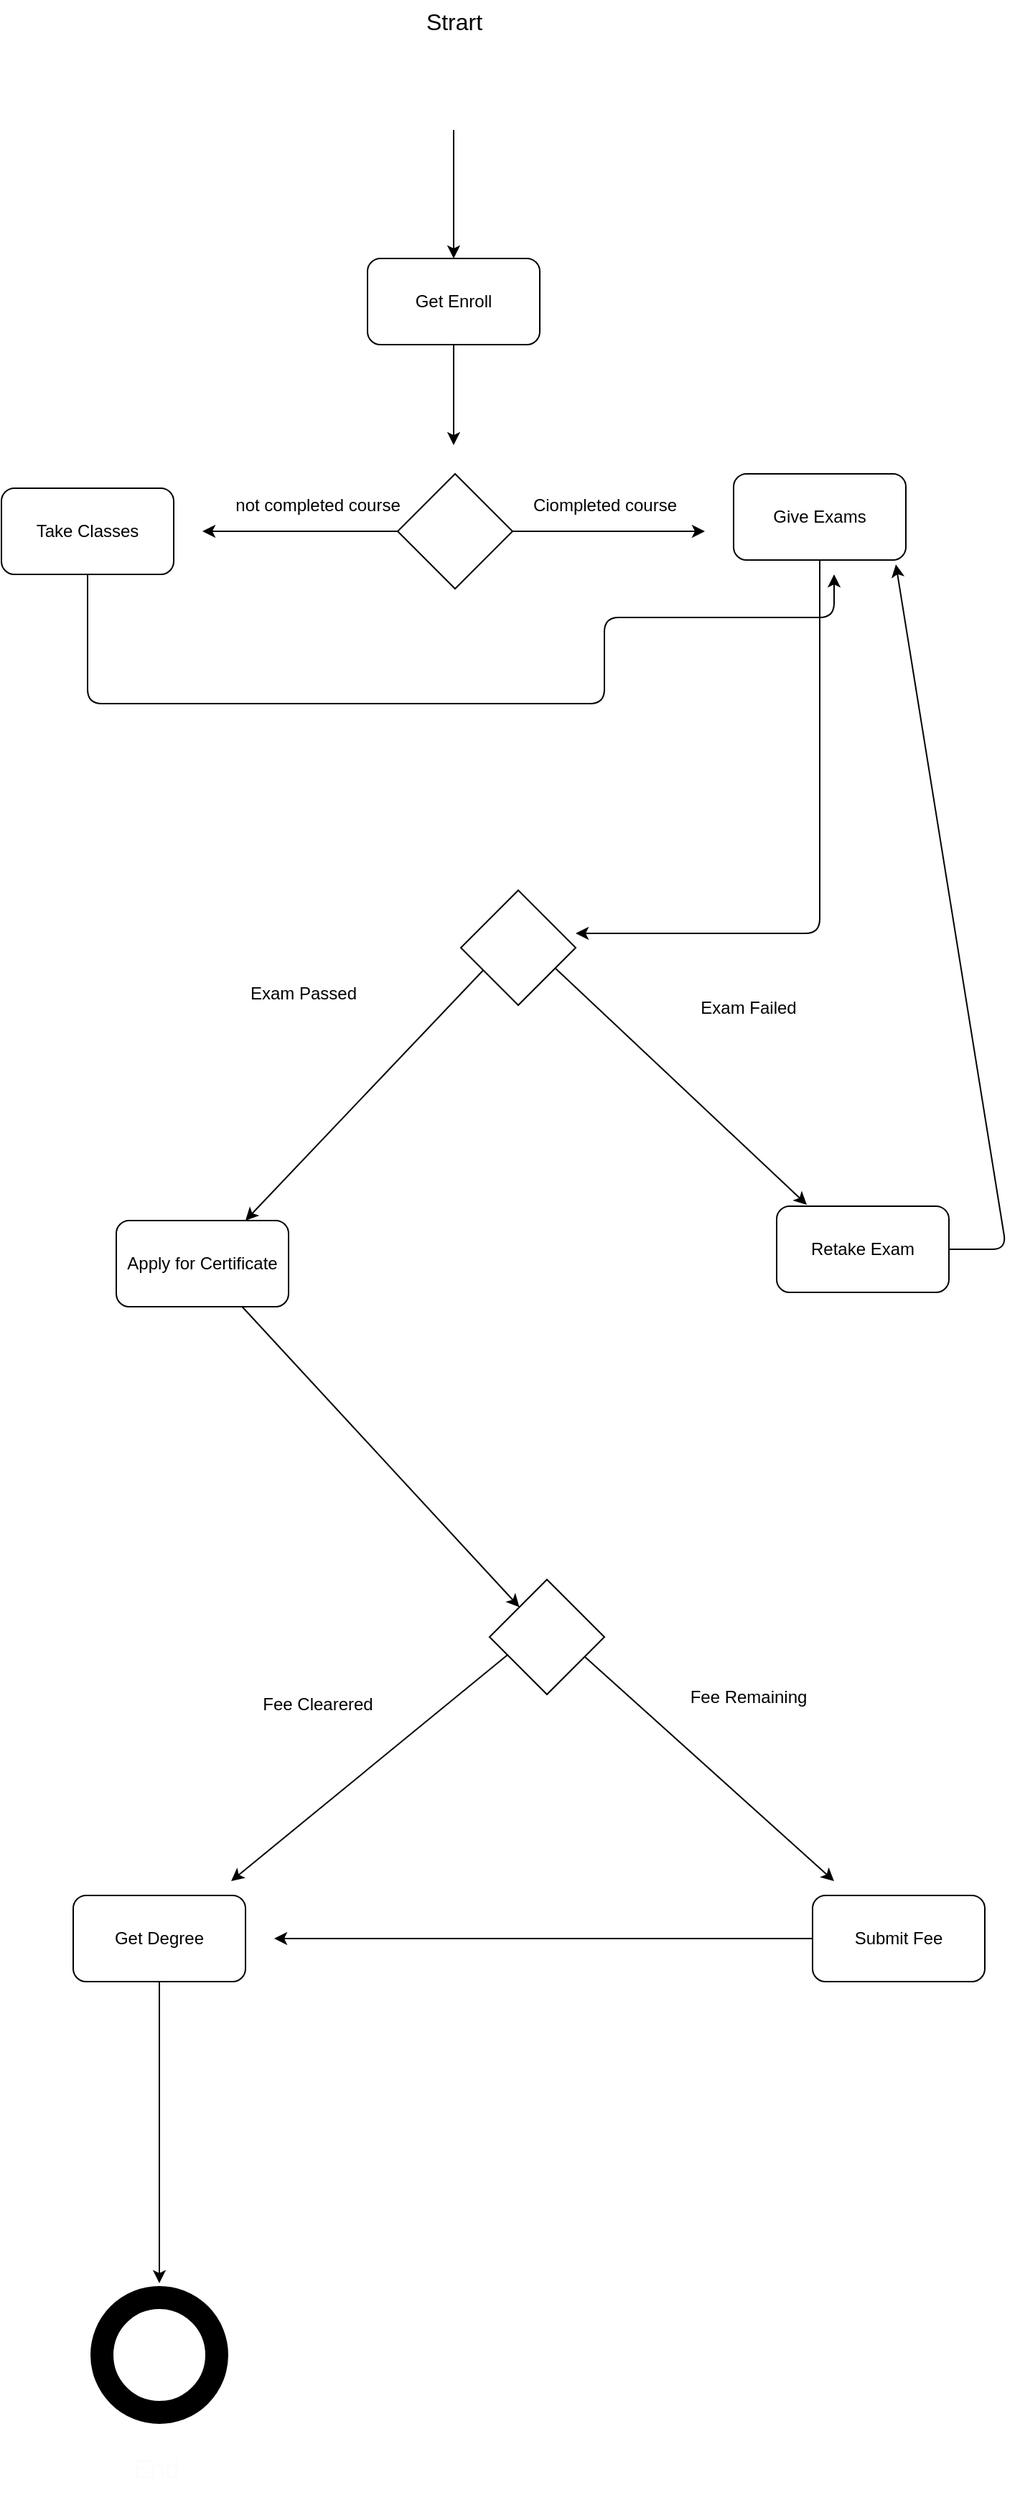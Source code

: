<mxfile>
    <diagram id="4xQPf5nliKBcf_Qfy6Br" name="Page-1">
        <mxGraphModel dx="767" dy="470" grid="1" gridSize="10" guides="1" tooltips="1" connect="1" arrows="1" fold="1" page="1" pageScale="1" pageWidth="850" pageHeight="1100" math="0" shadow="0">
            <root>
                <mxCell id="0"/>
                <mxCell id="1" parent="0"/>
                <mxCell id="24" style="edgeStyle=none;html=1;exitX=0.5;exitY=1;exitDx=0;exitDy=0;fontSize=31;" parent="1" source="2" edge="1">
                    <mxGeometry relative="1" as="geometry">
                        <mxPoint x="435" y="310" as="targetPoint"/>
                    </mxGeometry>
                </mxCell>
                <mxCell id="2" value="Get Enroll" style="rounded=1;whiteSpace=wrap;html=1;" parent="1" vertex="1">
                    <mxGeometry x="375" y="180" width="120" height="60" as="geometry"/>
                </mxCell>
                <mxCell id="33" style="edgeStyle=none;html=1;fontSize=12;" parent="1" source="3" edge="1">
                    <mxGeometry relative="1" as="geometry">
                        <mxPoint x="520" y="650" as="targetPoint"/>
                        <Array as="points">
                            <mxPoint x="690" y="650"/>
                        </Array>
                    </mxGeometry>
                </mxCell>
                <mxCell id="3" value="Give Exams" style="rounded=1;whiteSpace=wrap;html=1;" parent="1" vertex="1">
                    <mxGeometry x="630" y="330" width="120" height="60" as="geometry"/>
                </mxCell>
                <mxCell id="32" style="edgeStyle=none;html=1;fontSize=12;" parent="1" source="4" edge="1">
                    <mxGeometry relative="1" as="geometry">
                        <mxPoint x="700" y="400" as="targetPoint"/>
                        <Array as="points">
                            <mxPoint x="180" y="490"/>
                            <mxPoint x="540" y="490"/>
                            <mxPoint x="540" y="430"/>
                            <mxPoint x="640" y="430"/>
                            <mxPoint x="700" y="430"/>
                        </Array>
                    </mxGeometry>
                </mxCell>
                <mxCell id="4" value="Take Classes" style="rounded=1;whiteSpace=wrap;html=1;" parent="1" vertex="1">
                    <mxGeometry x="120" y="340" width="120" height="60" as="geometry"/>
                </mxCell>
                <mxCell id="45" style="edgeStyle=none;html=1;fontSize=12;" parent="1" source="6" edge="1" target="62">
                    <mxGeometry relative="1" as="geometry">
                        <mxPoint x="450" y="1080" as="targetPoint"/>
                    </mxGeometry>
                </mxCell>
                <mxCell id="6" value="Apply for Certificate" style="rounded=1;whiteSpace=wrap;html=1;" parent="1" vertex="1">
                    <mxGeometry x="200" y="850" width="120" height="60" as="geometry"/>
                </mxCell>
                <mxCell id="44" style="edgeStyle=none;html=1;fontSize=12;entryX=0.942;entryY=1.05;entryDx=0;entryDy=0;entryPerimeter=0;" parent="1" source="7" target="3" edge="1">
                    <mxGeometry relative="1" as="geometry">
                        <mxPoint x="820" y="340" as="targetPoint"/>
                        <Array as="points">
                            <mxPoint x="820" y="870"/>
                        </Array>
                    </mxGeometry>
                </mxCell>
                <mxCell id="7" value="Retake Exam" style="rounded=1;whiteSpace=wrap;html=1;" parent="1" vertex="1">
                    <mxGeometry x="660" y="840" width="120" height="60" as="geometry"/>
                </mxCell>
                <mxCell id="51" style="edgeStyle=none;html=1;fontSize=12;" parent="1" source="8" edge="1">
                    <mxGeometry relative="1" as="geometry">
                        <mxPoint x="310" y="1350" as="targetPoint"/>
                    </mxGeometry>
                </mxCell>
                <mxCell id="8" value="Submit Fee" style="rounded=1;whiteSpace=wrap;html=1;" parent="1" vertex="1">
                    <mxGeometry x="685" y="1320" width="120" height="60" as="geometry"/>
                </mxCell>
                <mxCell id="52" style="edgeStyle=none;html=1;fontSize=12;" parent="1" source="9" edge="1">
                    <mxGeometry relative="1" as="geometry">
                        <mxPoint x="230" y="1590" as="targetPoint"/>
                    </mxGeometry>
                </mxCell>
                <mxCell id="9" value="Get Degree" style="rounded=1;whiteSpace=wrap;html=1;" parent="1" vertex="1">
                    <mxGeometry x="170" y="1320" width="120" height="60" as="geometry"/>
                </mxCell>
                <mxCell id="16" style="edgeStyle=none;html=1;entryX=0.5;entryY=0;entryDx=0;entryDy=0;" parent="1" source="15" target="2" edge="1">
                    <mxGeometry relative="1" as="geometry">
                        <mxPoint x="435" y="140" as="targetPoint"/>
                    </mxGeometry>
                </mxCell>
                <mxCell id="15" value="" style="ellipse;whiteSpace=wrap;html=1;aspect=fixed;fillColor=#FFFFFF;fontColor=#ffffff;strokeColor=#FFFFFF;labelBackgroundColor=none;" parent="1" vertex="1">
                    <mxGeometry x="410" y="40" width="50" height="50" as="geometry"/>
                </mxCell>
                <mxCell id="17" value="Strart" style="text;html=1;align=center;verticalAlign=middle;resizable=0;points=[];autosize=1;strokeColor=none;fillColor=none;fontSize=16;" parent="1" vertex="1">
                    <mxGeometry x="405" width="60" height="30" as="geometry"/>
                </mxCell>
                <mxCell id="25" style="edgeStyle=none;html=1;fontSize=31;" parent="1" edge="1">
                    <mxGeometry relative="1" as="geometry">
                        <mxPoint x="260" y="370" as="targetPoint"/>
                        <mxPoint x="405" y="370" as="sourcePoint"/>
                    </mxGeometry>
                </mxCell>
                <mxCell id="27" style="edgeStyle=none;html=1;fontSize=31;exitX=1;exitY=0.5;exitDx=0;exitDy=0;" parent="1" source="59" edge="1">
                    <mxGeometry relative="1" as="geometry">
                        <mxPoint x="610" y="370" as="targetPoint"/>
                        <mxPoint x="485" y="370" as="sourcePoint"/>
                    </mxGeometry>
                </mxCell>
                <mxCell id="28" value="&lt;span style=&quot;font-size: 12px;&quot;&gt;Ciompleted course&lt;/span&gt;" style="text;html=1;align=center;verticalAlign=middle;resizable=0;points=[];autosize=1;strokeColor=none;fillColor=none;fontSize=31;" parent="1" vertex="1">
                    <mxGeometry x="480" y="320" width="120" height="50" as="geometry"/>
                </mxCell>
                <mxCell id="29" value="&lt;span style=&quot;font-size: 12px;&quot;&gt;not completed course&lt;/span&gt;" style="text;html=1;align=center;verticalAlign=middle;resizable=0;points=[];autosize=1;strokeColor=none;fillColor=none;fontSize=31;" parent="1" vertex="1">
                    <mxGeometry x="270" y="320" width="140" height="50" as="geometry"/>
                </mxCell>
                <mxCell id="36" style="edgeStyle=none;html=1;entryX=0.175;entryY=-0.017;entryDx=0;entryDy=0;entryPerimeter=0;fontSize=12;" parent="1" target="7" edge="1">
                    <mxGeometry relative="1" as="geometry">
                        <mxPoint x="500.616" y="669.384" as="sourcePoint"/>
                    </mxGeometry>
                </mxCell>
                <mxCell id="37" style="edgeStyle=none;html=1;entryX=0.75;entryY=0;entryDx=0;entryDy=0;fontSize=12;" parent="1" target="6" edge="1">
                    <mxGeometry relative="1" as="geometry">
                        <mxPoint x="460.513" y="670.513" as="sourcePoint"/>
                    </mxGeometry>
                </mxCell>
                <mxCell id="39" value="&lt;span style=&quot;font-size: 12px;&quot;&gt;Exam Passed&lt;/span&gt;" style="text;html=1;align=center;verticalAlign=middle;resizable=0;points=[];autosize=1;strokeColor=none;fillColor=none;fontSize=31;" parent="1" vertex="1">
                    <mxGeometry x="280" y="660" width="100" height="50" as="geometry"/>
                </mxCell>
                <mxCell id="43" value="&lt;span style=&quot;font-size: 12px;&quot;&gt;Exam Failed&lt;/span&gt;" style="text;html=1;align=center;verticalAlign=middle;resizable=0;points=[];autosize=1;strokeColor=none;fillColor=none;fontSize=31;" parent="1" vertex="1">
                    <mxGeometry x="595" y="670" width="90" height="50" as="geometry"/>
                </mxCell>
                <mxCell id="47" style="edgeStyle=none;html=1;fontSize=12;" parent="1" edge="1">
                    <mxGeometry relative="1" as="geometry">
                        <mxPoint x="280" y="1310" as="targetPoint"/>
                        <mxPoint x="478" y="1148" as="sourcePoint"/>
                    </mxGeometry>
                </mxCell>
                <mxCell id="48" style="edgeStyle=none;html=1;fontSize=12;" parent="1" edge="1">
                    <mxGeometry relative="1" as="geometry">
                        <mxPoint x="700" y="1310" as="targetPoint"/>
                        <mxPoint x="521.053" y="1148.947" as="sourcePoint"/>
                    </mxGeometry>
                </mxCell>
                <mxCell id="53" value="" style="ellipse;whiteSpace=wrap;html=1;aspect=fixed;labelBackgroundColor=#FCFCFC;strokeWidth=16;fontSize=12;" parent="1" vertex="1">
                    <mxGeometry x="190" y="1600" width="80" height="80" as="geometry"/>
                </mxCell>
                <mxCell id="54" value="&lt;span style=&quot;font-size: 12px;&quot;&gt;Fee Clearered&lt;/span&gt;" style="text;html=1;align=center;verticalAlign=middle;resizable=0;points=[];autosize=1;strokeColor=none;fillColor=none;fontSize=31;" parent="1" vertex="1">
                    <mxGeometry x="290" y="1155" width="100" height="50" as="geometry"/>
                </mxCell>
                <mxCell id="57" value="&lt;span style=&quot;font-size: 12px;&quot;&gt;Fee Remaining&lt;/span&gt;" style="text;html=1;align=center;verticalAlign=middle;resizable=0;points=[];autosize=1;strokeColor=none;fillColor=none;fontSize=31;" parent="1" vertex="1">
                    <mxGeometry x="590" y="1150" width="100" height="50" as="geometry"/>
                </mxCell>
                <mxCell id="58" value="End&amp;nbsp;" style="text;html=1;align=center;verticalAlign=middle;resizable=0;points=[];autosize=1;strokeColor=none;fillColor=none;fontSize=18;fontColor=#FCFCFC;" parent="1" vertex="1">
                    <mxGeometry x="200" y="1700" width="60" height="40" as="geometry"/>
                </mxCell>
                <mxCell id="59" value="" style="rhombus;whiteSpace=wrap;html=1;" vertex="1" parent="1">
                    <mxGeometry x="396" y="330" width="80" height="80" as="geometry"/>
                </mxCell>
                <mxCell id="62" value="" style="rhombus;whiteSpace=wrap;html=1;" vertex="1" parent="1">
                    <mxGeometry x="460" y="1100" width="80" height="80" as="geometry"/>
                </mxCell>
                <mxCell id="63" value="" style="rhombus;whiteSpace=wrap;html=1;" vertex="1" parent="1">
                    <mxGeometry x="440" y="620" width="80" height="80" as="geometry"/>
                </mxCell>
            </root>
        </mxGraphModel>
    </diagram>
</mxfile>